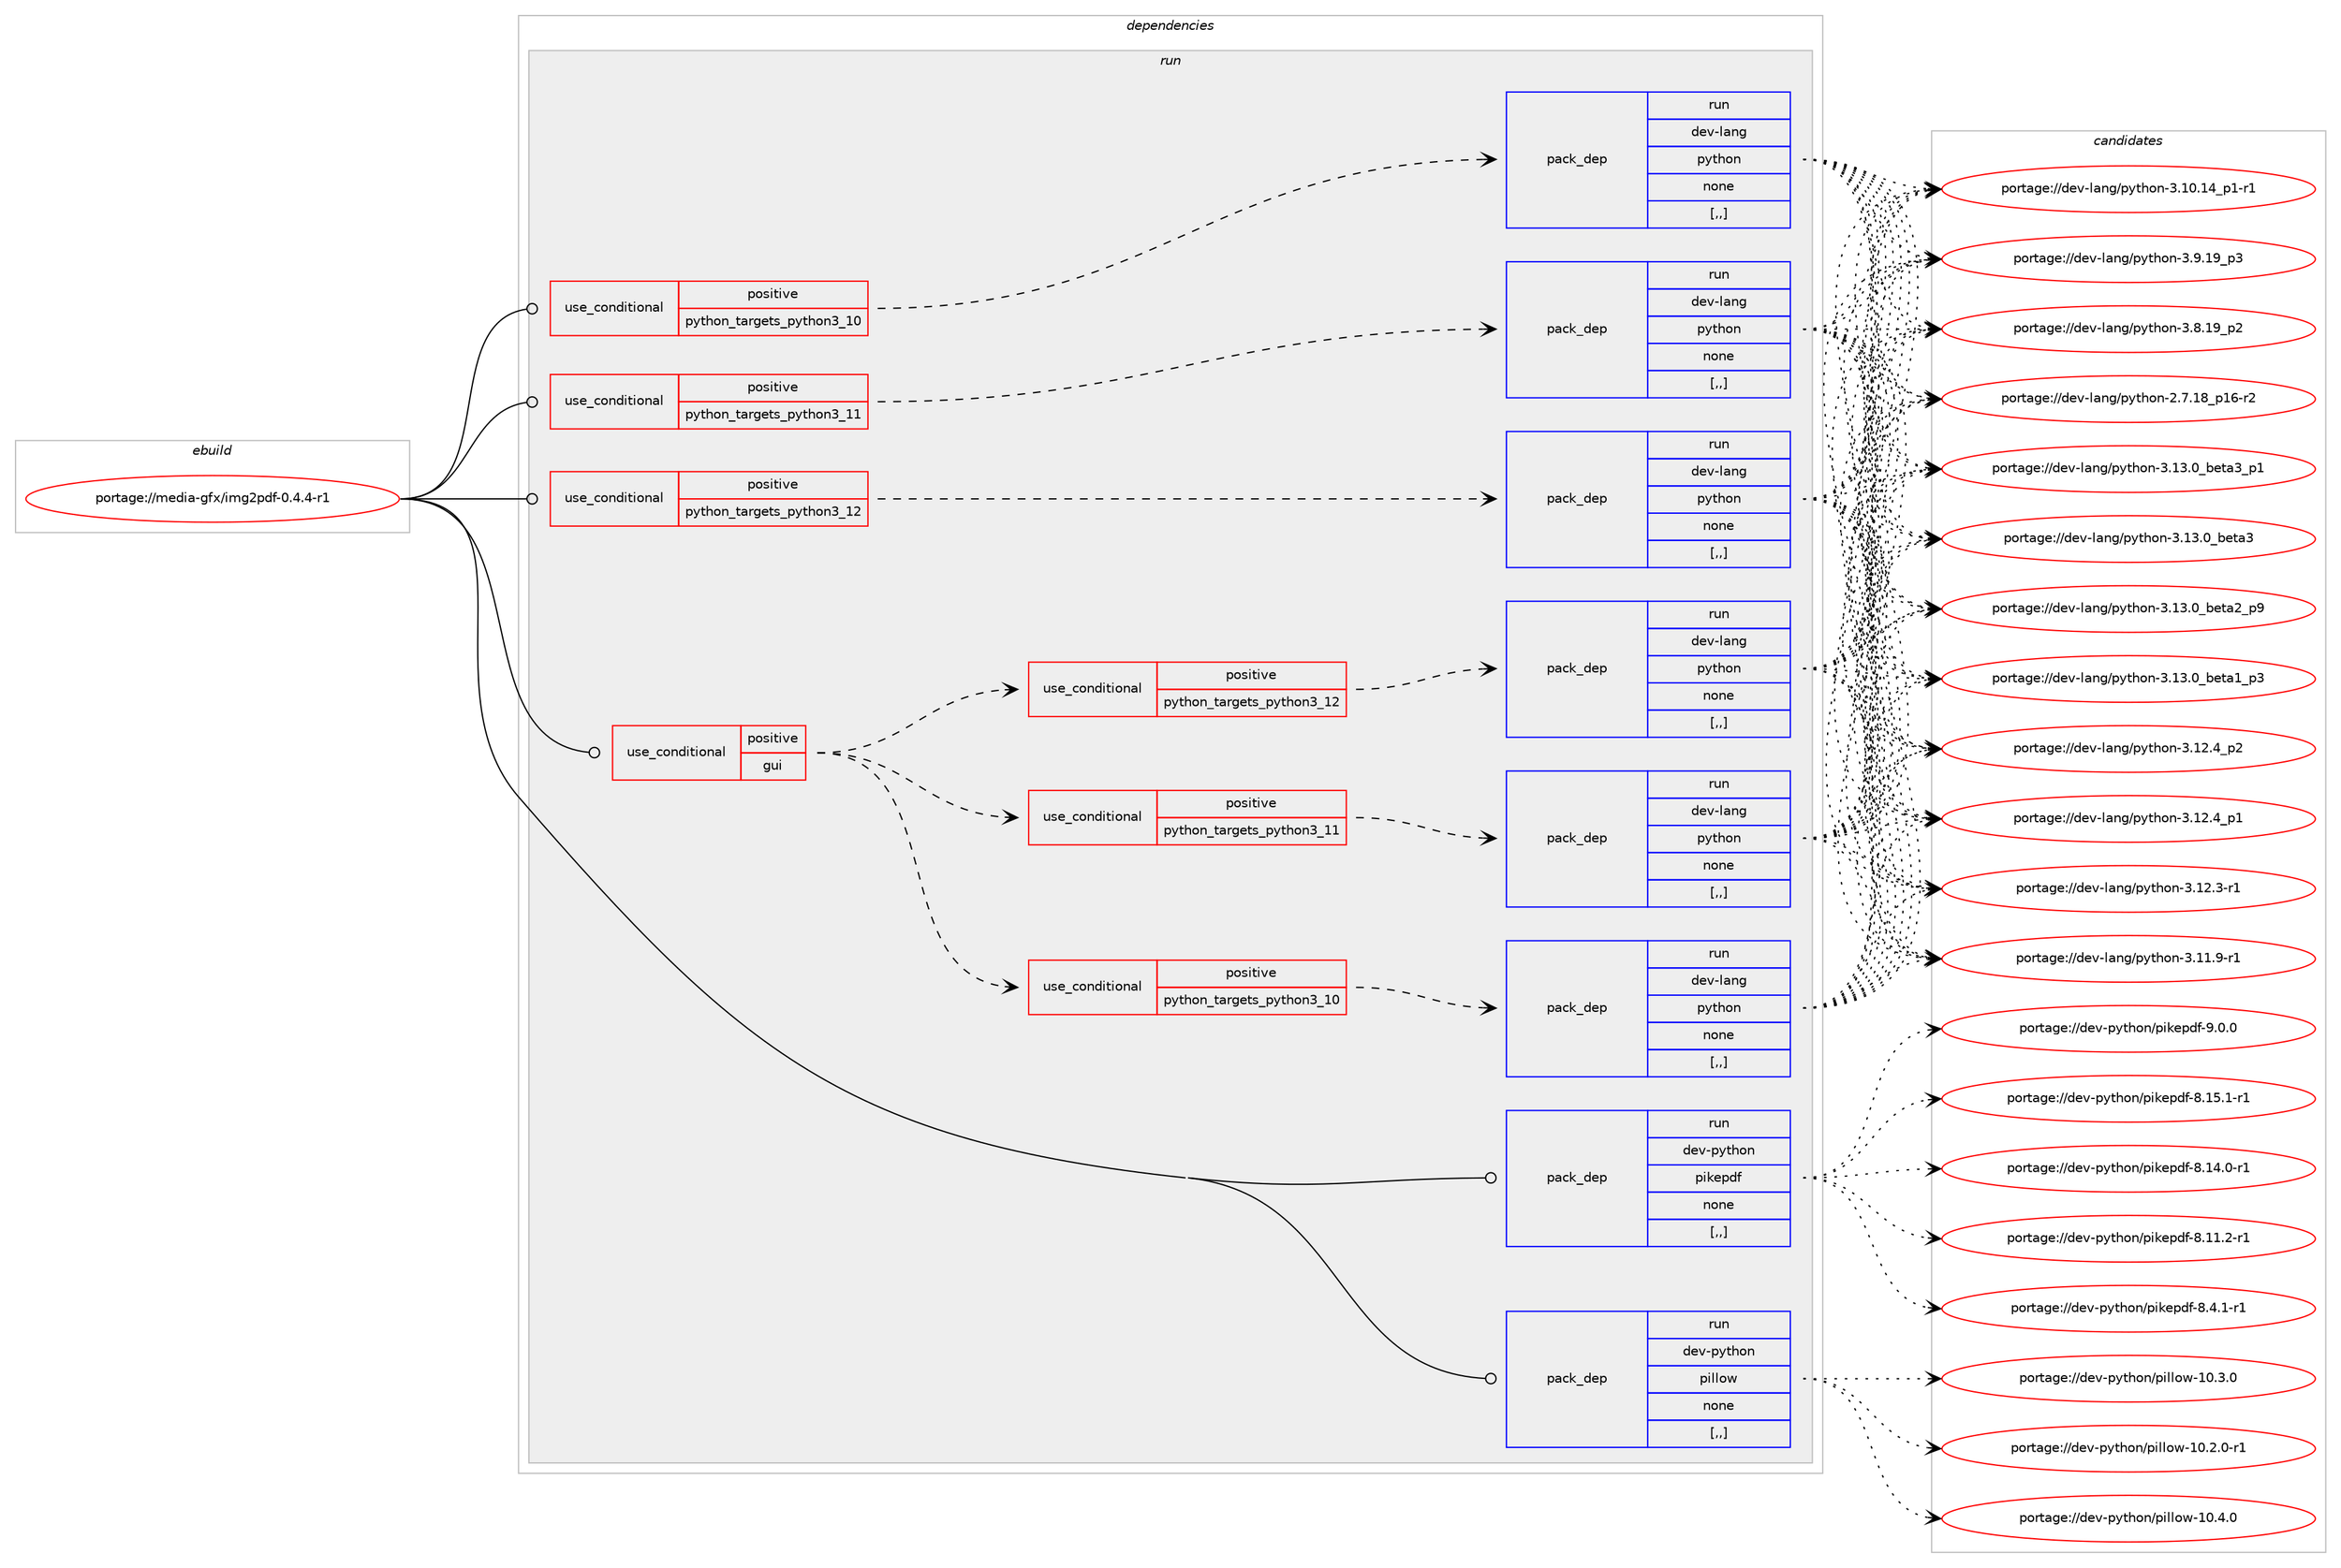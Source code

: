 digraph prolog {

# *************
# Graph options
# *************

newrank=true;
concentrate=true;
compound=true;
graph [rankdir=LR,fontname=Helvetica,fontsize=10,ranksep=1.5];#, ranksep=2.5, nodesep=0.2];
edge  [arrowhead=vee];
node  [fontname=Helvetica,fontsize=10];

# **********
# The ebuild
# **********

subgraph cluster_leftcol {
color=gray;
rank=same;
label=<<i>ebuild</i>>;
id [label="portage://media-gfx/img2pdf-0.4.4-r1", color=red, width=4, href="../media-gfx/img2pdf-0.4.4-r1.svg"];
}

# ****************
# The dependencies
# ****************

subgraph cluster_midcol {
color=gray;
label=<<i>dependencies</i>>;
subgraph cluster_compile {
fillcolor="#eeeeee";
style=filled;
label=<<i>compile</i>>;
}
subgraph cluster_compileandrun {
fillcolor="#eeeeee";
style=filled;
label=<<i>compile and run</i>>;
}
subgraph cluster_run {
fillcolor="#eeeeee";
style=filled;
label=<<i>run</i>>;
subgraph cond73044 {
dependency289365 [label=<<TABLE BORDER="0" CELLBORDER="1" CELLSPACING="0" CELLPADDING="4"><TR><TD ROWSPAN="3" CELLPADDING="10">use_conditional</TD></TR><TR><TD>positive</TD></TR><TR><TD>gui</TD></TR></TABLE>>, shape=none, color=red];
subgraph cond73045 {
dependency289366 [label=<<TABLE BORDER="0" CELLBORDER="1" CELLSPACING="0" CELLPADDING="4"><TR><TD ROWSPAN="3" CELLPADDING="10">use_conditional</TD></TR><TR><TD>positive</TD></TR><TR><TD>python_targets_python3_10</TD></TR></TABLE>>, shape=none, color=red];
subgraph pack213976 {
dependency289367 [label=<<TABLE BORDER="0" CELLBORDER="1" CELLSPACING="0" CELLPADDING="4" WIDTH="220"><TR><TD ROWSPAN="6" CELLPADDING="30">pack_dep</TD></TR><TR><TD WIDTH="110">run</TD></TR><TR><TD>dev-lang</TD></TR><TR><TD>python</TD></TR><TR><TD>none</TD></TR><TR><TD>[,,]</TD></TR></TABLE>>, shape=none, color=blue];
}
dependency289366:e -> dependency289367:w [weight=20,style="dashed",arrowhead="vee"];
}
dependency289365:e -> dependency289366:w [weight=20,style="dashed",arrowhead="vee"];
subgraph cond73046 {
dependency289368 [label=<<TABLE BORDER="0" CELLBORDER="1" CELLSPACING="0" CELLPADDING="4"><TR><TD ROWSPAN="3" CELLPADDING="10">use_conditional</TD></TR><TR><TD>positive</TD></TR><TR><TD>python_targets_python3_11</TD></TR></TABLE>>, shape=none, color=red];
subgraph pack213977 {
dependency289369 [label=<<TABLE BORDER="0" CELLBORDER="1" CELLSPACING="0" CELLPADDING="4" WIDTH="220"><TR><TD ROWSPAN="6" CELLPADDING="30">pack_dep</TD></TR><TR><TD WIDTH="110">run</TD></TR><TR><TD>dev-lang</TD></TR><TR><TD>python</TD></TR><TR><TD>none</TD></TR><TR><TD>[,,]</TD></TR></TABLE>>, shape=none, color=blue];
}
dependency289368:e -> dependency289369:w [weight=20,style="dashed",arrowhead="vee"];
}
dependency289365:e -> dependency289368:w [weight=20,style="dashed",arrowhead="vee"];
subgraph cond73047 {
dependency289370 [label=<<TABLE BORDER="0" CELLBORDER="1" CELLSPACING="0" CELLPADDING="4"><TR><TD ROWSPAN="3" CELLPADDING="10">use_conditional</TD></TR><TR><TD>positive</TD></TR><TR><TD>python_targets_python3_12</TD></TR></TABLE>>, shape=none, color=red];
subgraph pack213978 {
dependency289371 [label=<<TABLE BORDER="0" CELLBORDER="1" CELLSPACING="0" CELLPADDING="4" WIDTH="220"><TR><TD ROWSPAN="6" CELLPADDING="30">pack_dep</TD></TR><TR><TD WIDTH="110">run</TD></TR><TR><TD>dev-lang</TD></TR><TR><TD>python</TD></TR><TR><TD>none</TD></TR><TR><TD>[,,]</TD></TR></TABLE>>, shape=none, color=blue];
}
dependency289370:e -> dependency289371:w [weight=20,style="dashed",arrowhead="vee"];
}
dependency289365:e -> dependency289370:w [weight=20,style="dashed",arrowhead="vee"];
}
id:e -> dependency289365:w [weight=20,style="solid",arrowhead="odot"];
subgraph cond73048 {
dependency289372 [label=<<TABLE BORDER="0" CELLBORDER="1" CELLSPACING="0" CELLPADDING="4"><TR><TD ROWSPAN="3" CELLPADDING="10">use_conditional</TD></TR><TR><TD>positive</TD></TR><TR><TD>python_targets_python3_10</TD></TR></TABLE>>, shape=none, color=red];
subgraph pack213979 {
dependency289373 [label=<<TABLE BORDER="0" CELLBORDER="1" CELLSPACING="0" CELLPADDING="4" WIDTH="220"><TR><TD ROWSPAN="6" CELLPADDING="30">pack_dep</TD></TR><TR><TD WIDTH="110">run</TD></TR><TR><TD>dev-lang</TD></TR><TR><TD>python</TD></TR><TR><TD>none</TD></TR><TR><TD>[,,]</TD></TR></TABLE>>, shape=none, color=blue];
}
dependency289372:e -> dependency289373:w [weight=20,style="dashed",arrowhead="vee"];
}
id:e -> dependency289372:w [weight=20,style="solid",arrowhead="odot"];
subgraph cond73049 {
dependency289374 [label=<<TABLE BORDER="0" CELLBORDER="1" CELLSPACING="0" CELLPADDING="4"><TR><TD ROWSPAN="3" CELLPADDING="10">use_conditional</TD></TR><TR><TD>positive</TD></TR><TR><TD>python_targets_python3_11</TD></TR></TABLE>>, shape=none, color=red];
subgraph pack213980 {
dependency289375 [label=<<TABLE BORDER="0" CELLBORDER="1" CELLSPACING="0" CELLPADDING="4" WIDTH="220"><TR><TD ROWSPAN="6" CELLPADDING="30">pack_dep</TD></TR><TR><TD WIDTH="110">run</TD></TR><TR><TD>dev-lang</TD></TR><TR><TD>python</TD></TR><TR><TD>none</TD></TR><TR><TD>[,,]</TD></TR></TABLE>>, shape=none, color=blue];
}
dependency289374:e -> dependency289375:w [weight=20,style="dashed",arrowhead="vee"];
}
id:e -> dependency289374:w [weight=20,style="solid",arrowhead="odot"];
subgraph cond73050 {
dependency289376 [label=<<TABLE BORDER="0" CELLBORDER="1" CELLSPACING="0" CELLPADDING="4"><TR><TD ROWSPAN="3" CELLPADDING="10">use_conditional</TD></TR><TR><TD>positive</TD></TR><TR><TD>python_targets_python3_12</TD></TR></TABLE>>, shape=none, color=red];
subgraph pack213981 {
dependency289377 [label=<<TABLE BORDER="0" CELLBORDER="1" CELLSPACING="0" CELLPADDING="4" WIDTH="220"><TR><TD ROWSPAN="6" CELLPADDING="30">pack_dep</TD></TR><TR><TD WIDTH="110">run</TD></TR><TR><TD>dev-lang</TD></TR><TR><TD>python</TD></TR><TR><TD>none</TD></TR><TR><TD>[,,]</TD></TR></TABLE>>, shape=none, color=blue];
}
dependency289376:e -> dependency289377:w [weight=20,style="dashed",arrowhead="vee"];
}
id:e -> dependency289376:w [weight=20,style="solid",arrowhead="odot"];
subgraph pack213982 {
dependency289378 [label=<<TABLE BORDER="0" CELLBORDER="1" CELLSPACING="0" CELLPADDING="4" WIDTH="220"><TR><TD ROWSPAN="6" CELLPADDING="30">pack_dep</TD></TR><TR><TD WIDTH="110">run</TD></TR><TR><TD>dev-python</TD></TR><TR><TD>pikepdf</TD></TR><TR><TD>none</TD></TR><TR><TD>[,,]</TD></TR></TABLE>>, shape=none, color=blue];
}
id:e -> dependency289378:w [weight=20,style="solid",arrowhead="odot"];
subgraph pack213983 {
dependency289379 [label=<<TABLE BORDER="0" CELLBORDER="1" CELLSPACING="0" CELLPADDING="4" WIDTH="220"><TR><TD ROWSPAN="6" CELLPADDING="30">pack_dep</TD></TR><TR><TD WIDTH="110">run</TD></TR><TR><TD>dev-python</TD></TR><TR><TD>pillow</TD></TR><TR><TD>none</TD></TR><TR><TD>[,,]</TD></TR></TABLE>>, shape=none, color=blue];
}
id:e -> dependency289379:w [weight=20,style="solid",arrowhead="odot"];
}
}

# **************
# The candidates
# **************

subgraph cluster_choices {
rank=same;
color=gray;
label=<<i>candidates</i>>;

subgraph choice213976 {
color=black;
nodesep=1;
choice10010111845108971101034711212111610411111045514649514648959810111697519511249 [label="portage://dev-lang/python-3.13.0_beta3_p1", color=red, width=4,href="../dev-lang/python-3.13.0_beta3_p1.svg"];
choice1001011184510897110103471121211161041111104551464951464895981011169751 [label="portage://dev-lang/python-3.13.0_beta3", color=red, width=4,href="../dev-lang/python-3.13.0_beta3.svg"];
choice10010111845108971101034711212111610411111045514649514648959810111697509511257 [label="portage://dev-lang/python-3.13.0_beta2_p9", color=red, width=4,href="../dev-lang/python-3.13.0_beta2_p9.svg"];
choice10010111845108971101034711212111610411111045514649514648959810111697499511251 [label="portage://dev-lang/python-3.13.0_beta1_p3", color=red, width=4,href="../dev-lang/python-3.13.0_beta1_p3.svg"];
choice100101118451089711010347112121116104111110455146495046529511250 [label="portage://dev-lang/python-3.12.4_p2", color=red, width=4,href="../dev-lang/python-3.12.4_p2.svg"];
choice100101118451089711010347112121116104111110455146495046529511249 [label="portage://dev-lang/python-3.12.4_p1", color=red, width=4,href="../dev-lang/python-3.12.4_p1.svg"];
choice100101118451089711010347112121116104111110455146495046514511449 [label="portage://dev-lang/python-3.12.3-r1", color=red, width=4,href="../dev-lang/python-3.12.3-r1.svg"];
choice100101118451089711010347112121116104111110455146494946574511449 [label="portage://dev-lang/python-3.11.9-r1", color=red, width=4,href="../dev-lang/python-3.11.9-r1.svg"];
choice100101118451089711010347112121116104111110455146494846495295112494511449 [label="portage://dev-lang/python-3.10.14_p1-r1", color=red, width=4,href="../dev-lang/python-3.10.14_p1-r1.svg"];
choice100101118451089711010347112121116104111110455146574649579511251 [label="portage://dev-lang/python-3.9.19_p3", color=red, width=4,href="../dev-lang/python-3.9.19_p3.svg"];
choice100101118451089711010347112121116104111110455146564649579511250 [label="portage://dev-lang/python-3.8.19_p2", color=red, width=4,href="../dev-lang/python-3.8.19_p2.svg"];
choice100101118451089711010347112121116104111110455046554649569511249544511450 [label="portage://dev-lang/python-2.7.18_p16-r2", color=red, width=4,href="../dev-lang/python-2.7.18_p16-r2.svg"];
dependency289367:e -> choice10010111845108971101034711212111610411111045514649514648959810111697519511249:w [style=dotted,weight="100"];
dependency289367:e -> choice1001011184510897110103471121211161041111104551464951464895981011169751:w [style=dotted,weight="100"];
dependency289367:e -> choice10010111845108971101034711212111610411111045514649514648959810111697509511257:w [style=dotted,weight="100"];
dependency289367:e -> choice10010111845108971101034711212111610411111045514649514648959810111697499511251:w [style=dotted,weight="100"];
dependency289367:e -> choice100101118451089711010347112121116104111110455146495046529511250:w [style=dotted,weight="100"];
dependency289367:e -> choice100101118451089711010347112121116104111110455146495046529511249:w [style=dotted,weight="100"];
dependency289367:e -> choice100101118451089711010347112121116104111110455146495046514511449:w [style=dotted,weight="100"];
dependency289367:e -> choice100101118451089711010347112121116104111110455146494946574511449:w [style=dotted,weight="100"];
dependency289367:e -> choice100101118451089711010347112121116104111110455146494846495295112494511449:w [style=dotted,weight="100"];
dependency289367:e -> choice100101118451089711010347112121116104111110455146574649579511251:w [style=dotted,weight="100"];
dependency289367:e -> choice100101118451089711010347112121116104111110455146564649579511250:w [style=dotted,weight="100"];
dependency289367:e -> choice100101118451089711010347112121116104111110455046554649569511249544511450:w [style=dotted,weight="100"];
}
subgraph choice213977 {
color=black;
nodesep=1;
choice10010111845108971101034711212111610411111045514649514648959810111697519511249 [label="portage://dev-lang/python-3.13.0_beta3_p1", color=red, width=4,href="../dev-lang/python-3.13.0_beta3_p1.svg"];
choice1001011184510897110103471121211161041111104551464951464895981011169751 [label="portage://dev-lang/python-3.13.0_beta3", color=red, width=4,href="../dev-lang/python-3.13.0_beta3.svg"];
choice10010111845108971101034711212111610411111045514649514648959810111697509511257 [label="portage://dev-lang/python-3.13.0_beta2_p9", color=red, width=4,href="../dev-lang/python-3.13.0_beta2_p9.svg"];
choice10010111845108971101034711212111610411111045514649514648959810111697499511251 [label="portage://dev-lang/python-3.13.0_beta1_p3", color=red, width=4,href="../dev-lang/python-3.13.0_beta1_p3.svg"];
choice100101118451089711010347112121116104111110455146495046529511250 [label="portage://dev-lang/python-3.12.4_p2", color=red, width=4,href="../dev-lang/python-3.12.4_p2.svg"];
choice100101118451089711010347112121116104111110455146495046529511249 [label="portage://dev-lang/python-3.12.4_p1", color=red, width=4,href="../dev-lang/python-3.12.4_p1.svg"];
choice100101118451089711010347112121116104111110455146495046514511449 [label="portage://dev-lang/python-3.12.3-r1", color=red, width=4,href="../dev-lang/python-3.12.3-r1.svg"];
choice100101118451089711010347112121116104111110455146494946574511449 [label="portage://dev-lang/python-3.11.9-r1", color=red, width=4,href="../dev-lang/python-3.11.9-r1.svg"];
choice100101118451089711010347112121116104111110455146494846495295112494511449 [label="portage://dev-lang/python-3.10.14_p1-r1", color=red, width=4,href="../dev-lang/python-3.10.14_p1-r1.svg"];
choice100101118451089711010347112121116104111110455146574649579511251 [label="portage://dev-lang/python-3.9.19_p3", color=red, width=4,href="../dev-lang/python-3.9.19_p3.svg"];
choice100101118451089711010347112121116104111110455146564649579511250 [label="portage://dev-lang/python-3.8.19_p2", color=red, width=4,href="../dev-lang/python-3.8.19_p2.svg"];
choice100101118451089711010347112121116104111110455046554649569511249544511450 [label="portage://dev-lang/python-2.7.18_p16-r2", color=red, width=4,href="../dev-lang/python-2.7.18_p16-r2.svg"];
dependency289369:e -> choice10010111845108971101034711212111610411111045514649514648959810111697519511249:w [style=dotted,weight="100"];
dependency289369:e -> choice1001011184510897110103471121211161041111104551464951464895981011169751:w [style=dotted,weight="100"];
dependency289369:e -> choice10010111845108971101034711212111610411111045514649514648959810111697509511257:w [style=dotted,weight="100"];
dependency289369:e -> choice10010111845108971101034711212111610411111045514649514648959810111697499511251:w [style=dotted,weight="100"];
dependency289369:e -> choice100101118451089711010347112121116104111110455146495046529511250:w [style=dotted,weight="100"];
dependency289369:e -> choice100101118451089711010347112121116104111110455146495046529511249:w [style=dotted,weight="100"];
dependency289369:e -> choice100101118451089711010347112121116104111110455146495046514511449:w [style=dotted,weight="100"];
dependency289369:e -> choice100101118451089711010347112121116104111110455146494946574511449:w [style=dotted,weight="100"];
dependency289369:e -> choice100101118451089711010347112121116104111110455146494846495295112494511449:w [style=dotted,weight="100"];
dependency289369:e -> choice100101118451089711010347112121116104111110455146574649579511251:w [style=dotted,weight="100"];
dependency289369:e -> choice100101118451089711010347112121116104111110455146564649579511250:w [style=dotted,weight="100"];
dependency289369:e -> choice100101118451089711010347112121116104111110455046554649569511249544511450:w [style=dotted,weight="100"];
}
subgraph choice213978 {
color=black;
nodesep=1;
choice10010111845108971101034711212111610411111045514649514648959810111697519511249 [label="portage://dev-lang/python-3.13.0_beta3_p1", color=red, width=4,href="../dev-lang/python-3.13.0_beta3_p1.svg"];
choice1001011184510897110103471121211161041111104551464951464895981011169751 [label="portage://dev-lang/python-3.13.0_beta3", color=red, width=4,href="../dev-lang/python-3.13.0_beta3.svg"];
choice10010111845108971101034711212111610411111045514649514648959810111697509511257 [label="portage://dev-lang/python-3.13.0_beta2_p9", color=red, width=4,href="../dev-lang/python-3.13.0_beta2_p9.svg"];
choice10010111845108971101034711212111610411111045514649514648959810111697499511251 [label="portage://dev-lang/python-3.13.0_beta1_p3", color=red, width=4,href="../dev-lang/python-3.13.0_beta1_p3.svg"];
choice100101118451089711010347112121116104111110455146495046529511250 [label="portage://dev-lang/python-3.12.4_p2", color=red, width=4,href="../dev-lang/python-3.12.4_p2.svg"];
choice100101118451089711010347112121116104111110455146495046529511249 [label="portage://dev-lang/python-3.12.4_p1", color=red, width=4,href="../dev-lang/python-3.12.4_p1.svg"];
choice100101118451089711010347112121116104111110455146495046514511449 [label="portage://dev-lang/python-3.12.3-r1", color=red, width=4,href="../dev-lang/python-3.12.3-r1.svg"];
choice100101118451089711010347112121116104111110455146494946574511449 [label="portage://dev-lang/python-3.11.9-r1", color=red, width=4,href="../dev-lang/python-3.11.9-r1.svg"];
choice100101118451089711010347112121116104111110455146494846495295112494511449 [label="portage://dev-lang/python-3.10.14_p1-r1", color=red, width=4,href="../dev-lang/python-3.10.14_p1-r1.svg"];
choice100101118451089711010347112121116104111110455146574649579511251 [label="portage://dev-lang/python-3.9.19_p3", color=red, width=4,href="../dev-lang/python-3.9.19_p3.svg"];
choice100101118451089711010347112121116104111110455146564649579511250 [label="portage://dev-lang/python-3.8.19_p2", color=red, width=4,href="../dev-lang/python-3.8.19_p2.svg"];
choice100101118451089711010347112121116104111110455046554649569511249544511450 [label="portage://dev-lang/python-2.7.18_p16-r2", color=red, width=4,href="../dev-lang/python-2.7.18_p16-r2.svg"];
dependency289371:e -> choice10010111845108971101034711212111610411111045514649514648959810111697519511249:w [style=dotted,weight="100"];
dependency289371:e -> choice1001011184510897110103471121211161041111104551464951464895981011169751:w [style=dotted,weight="100"];
dependency289371:e -> choice10010111845108971101034711212111610411111045514649514648959810111697509511257:w [style=dotted,weight="100"];
dependency289371:e -> choice10010111845108971101034711212111610411111045514649514648959810111697499511251:w [style=dotted,weight="100"];
dependency289371:e -> choice100101118451089711010347112121116104111110455146495046529511250:w [style=dotted,weight="100"];
dependency289371:e -> choice100101118451089711010347112121116104111110455146495046529511249:w [style=dotted,weight="100"];
dependency289371:e -> choice100101118451089711010347112121116104111110455146495046514511449:w [style=dotted,weight="100"];
dependency289371:e -> choice100101118451089711010347112121116104111110455146494946574511449:w [style=dotted,weight="100"];
dependency289371:e -> choice100101118451089711010347112121116104111110455146494846495295112494511449:w [style=dotted,weight="100"];
dependency289371:e -> choice100101118451089711010347112121116104111110455146574649579511251:w [style=dotted,weight="100"];
dependency289371:e -> choice100101118451089711010347112121116104111110455146564649579511250:w [style=dotted,weight="100"];
dependency289371:e -> choice100101118451089711010347112121116104111110455046554649569511249544511450:w [style=dotted,weight="100"];
}
subgraph choice213979 {
color=black;
nodesep=1;
choice10010111845108971101034711212111610411111045514649514648959810111697519511249 [label="portage://dev-lang/python-3.13.0_beta3_p1", color=red, width=4,href="../dev-lang/python-3.13.0_beta3_p1.svg"];
choice1001011184510897110103471121211161041111104551464951464895981011169751 [label="portage://dev-lang/python-3.13.0_beta3", color=red, width=4,href="../dev-lang/python-3.13.0_beta3.svg"];
choice10010111845108971101034711212111610411111045514649514648959810111697509511257 [label="portage://dev-lang/python-3.13.0_beta2_p9", color=red, width=4,href="../dev-lang/python-3.13.0_beta2_p9.svg"];
choice10010111845108971101034711212111610411111045514649514648959810111697499511251 [label="portage://dev-lang/python-3.13.0_beta1_p3", color=red, width=4,href="../dev-lang/python-3.13.0_beta1_p3.svg"];
choice100101118451089711010347112121116104111110455146495046529511250 [label="portage://dev-lang/python-3.12.4_p2", color=red, width=4,href="../dev-lang/python-3.12.4_p2.svg"];
choice100101118451089711010347112121116104111110455146495046529511249 [label="portage://dev-lang/python-3.12.4_p1", color=red, width=4,href="../dev-lang/python-3.12.4_p1.svg"];
choice100101118451089711010347112121116104111110455146495046514511449 [label="portage://dev-lang/python-3.12.3-r1", color=red, width=4,href="../dev-lang/python-3.12.3-r1.svg"];
choice100101118451089711010347112121116104111110455146494946574511449 [label="portage://dev-lang/python-3.11.9-r1", color=red, width=4,href="../dev-lang/python-3.11.9-r1.svg"];
choice100101118451089711010347112121116104111110455146494846495295112494511449 [label="portage://dev-lang/python-3.10.14_p1-r1", color=red, width=4,href="../dev-lang/python-3.10.14_p1-r1.svg"];
choice100101118451089711010347112121116104111110455146574649579511251 [label="portage://dev-lang/python-3.9.19_p3", color=red, width=4,href="../dev-lang/python-3.9.19_p3.svg"];
choice100101118451089711010347112121116104111110455146564649579511250 [label="portage://dev-lang/python-3.8.19_p2", color=red, width=4,href="../dev-lang/python-3.8.19_p2.svg"];
choice100101118451089711010347112121116104111110455046554649569511249544511450 [label="portage://dev-lang/python-2.7.18_p16-r2", color=red, width=4,href="../dev-lang/python-2.7.18_p16-r2.svg"];
dependency289373:e -> choice10010111845108971101034711212111610411111045514649514648959810111697519511249:w [style=dotted,weight="100"];
dependency289373:e -> choice1001011184510897110103471121211161041111104551464951464895981011169751:w [style=dotted,weight="100"];
dependency289373:e -> choice10010111845108971101034711212111610411111045514649514648959810111697509511257:w [style=dotted,weight="100"];
dependency289373:e -> choice10010111845108971101034711212111610411111045514649514648959810111697499511251:w [style=dotted,weight="100"];
dependency289373:e -> choice100101118451089711010347112121116104111110455146495046529511250:w [style=dotted,weight="100"];
dependency289373:e -> choice100101118451089711010347112121116104111110455146495046529511249:w [style=dotted,weight="100"];
dependency289373:e -> choice100101118451089711010347112121116104111110455146495046514511449:w [style=dotted,weight="100"];
dependency289373:e -> choice100101118451089711010347112121116104111110455146494946574511449:w [style=dotted,weight="100"];
dependency289373:e -> choice100101118451089711010347112121116104111110455146494846495295112494511449:w [style=dotted,weight="100"];
dependency289373:e -> choice100101118451089711010347112121116104111110455146574649579511251:w [style=dotted,weight="100"];
dependency289373:e -> choice100101118451089711010347112121116104111110455146564649579511250:w [style=dotted,weight="100"];
dependency289373:e -> choice100101118451089711010347112121116104111110455046554649569511249544511450:w [style=dotted,weight="100"];
}
subgraph choice213980 {
color=black;
nodesep=1;
choice10010111845108971101034711212111610411111045514649514648959810111697519511249 [label="portage://dev-lang/python-3.13.0_beta3_p1", color=red, width=4,href="../dev-lang/python-3.13.0_beta3_p1.svg"];
choice1001011184510897110103471121211161041111104551464951464895981011169751 [label="portage://dev-lang/python-3.13.0_beta3", color=red, width=4,href="../dev-lang/python-3.13.0_beta3.svg"];
choice10010111845108971101034711212111610411111045514649514648959810111697509511257 [label="portage://dev-lang/python-3.13.0_beta2_p9", color=red, width=4,href="../dev-lang/python-3.13.0_beta2_p9.svg"];
choice10010111845108971101034711212111610411111045514649514648959810111697499511251 [label="portage://dev-lang/python-3.13.0_beta1_p3", color=red, width=4,href="../dev-lang/python-3.13.0_beta1_p3.svg"];
choice100101118451089711010347112121116104111110455146495046529511250 [label="portage://dev-lang/python-3.12.4_p2", color=red, width=4,href="../dev-lang/python-3.12.4_p2.svg"];
choice100101118451089711010347112121116104111110455146495046529511249 [label="portage://dev-lang/python-3.12.4_p1", color=red, width=4,href="../dev-lang/python-3.12.4_p1.svg"];
choice100101118451089711010347112121116104111110455146495046514511449 [label="portage://dev-lang/python-3.12.3-r1", color=red, width=4,href="../dev-lang/python-3.12.3-r1.svg"];
choice100101118451089711010347112121116104111110455146494946574511449 [label="portage://dev-lang/python-3.11.9-r1", color=red, width=4,href="../dev-lang/python-3.11.9-r1.svg"];
choice100101118451089711010347112121116104111110455146494846495295112494511449 [label="portage://dev-lang/python-3.10.14_p1-r1", color=red, width=4,href="../dev-lang/python-3.10.14_p1-r1.svg"];
choice100101118451089711010347112121116104111110455146574649579511251 [label="portage://dev-lang/python-3.9.19_p3", color=red, width=4,href="../dev-lang/python-3.9.19_p3.svg"];
choice100101118451089711010347112121116104111110455146564649579511250 [label="portage://dev-lang/python-3.8.19_p2", color=red, width=4,href="../dev-lang/python-3.8.19_p2.svg"];
choice100101118451089711010347112121116104111110455046554649569511249544511450 [label="portage://dev-lang/python-2.7.18_p16-r2", color=red, width=4,href="../dev-lang/python-2.7.18_p16-r2.svg"];
dependency289375:e -> choice10010111845108971101034711212111610411111045514649514648959810111697519511249:w [style=dotted,weight="100"];
dependency289375:e -> choice1001011184510897110103471121211161041111104551464951464895981011169751:w [style=dotted,weight="100"];
dependency289375:e -> choice10010111845108971101034711212111610411111045514649514648959810111697509511257:w [style=dotted,weight="100"];
dependency289375:e -> choice10010111845108971101034711212111610411111045514649514648959810111697499511251:w [style=dotted,weight="100"];
dependency289375:e -> choice100101118451089711010347112121116104111110455146495046529511250:w [style=dotted,weight="100"];
dependency289375:e -> choice100101118451089711010347112121116104111110455146495046529511249:w [style=dotted,weight="100"];
dependency289375:e -> choice100101118451089711010347112121116104111110455146495046514511449:w [style=dotted,weight="100"];
dependency289375:e -> choice100101118451089711010347112121116104111110455146494946574511449:w [style=dotted,weight="100"];
dependency289375:e -> choice100101118451089711010347112121116104111110455146494846495295112494511449:w [style=dotted,weight="100"];
dependency289375:e -> choice100101118451089711010347112121116104111110455146574649579511251:w [style=dotted,weight="100"];
dependency289375:e -> choice100101118451089711010347112121116104111110455146564649579511250:w [style=dotted,weight="100"];
dependency289375:e -> choice100101118451089711010347112121116104111110455046554649569511249544511450:w [style=dotted,weight="100"];
}
subgraph choice213981 {
color=black;
nodesep=1;
choice10010111845108971101034711212111610411111045514649514648959810111697519511249 [label="portage://dev-lang/python-3.13.0_beta3_p1", color=red, width=4,href="../dev-lang/python-3.13.0_beta3_p1.svg"];
choice1001011184510897110103471121211161041111104551464951464895981011169751 [label="portage://dev-lang/python-3.13.0_beta3", color=red, width=4,href="../dev-lang/python-3.13.0_beta3.svg"];
choice10010111845108971101034711212111610411111045514649514648959810111697509511257 [label="portage://dev-lang/python-3.13.0_beta2_p9", color=red, width=4,href="../dev-lang/python-3.13.0_beta2_p9.svg"];
choice10010111845108971101034711212111610411111045514649514648959810111697499511251 [label="portage://dev-lang/python-3.13.0_beta1_p3", color=red, width=4,href="../dev-lang/python-3.13.0_beta1_p3.svg"];
choice100101118451089711010347112121116104111110455146495046529511250 [label="portage://dev-lang/python-3.12.4_p2", color=red, width=4,href="../dev-lang/python-3.12.4_p2.svg"];
choice100101118451089711010347112121116104111110455146495046529511249 [label="portage://dev-lang/python-3.12.4_p1", color=red, width=4,href="../dev-lang/python-3.12.4_p1.svg"];
choice100101118451089711010347112121116104111110455146495046514511449 [label="portage://dev-lang/python-3.12.3-r1", color=red, width=4,href="../dev-lang/python-3.12.3-r1.svg"];
choice100101118451089711010347112121116104111110455146494946574511449 [label="portage://dev-lang/python-3.11.9-r1", color=red, width=4,href="../dev-lang/python-3.11.9-r1.svg"];
choice100101118451089711010347112121116104111110455146494846495295112494511449 [label="portage://dev-lang/python-3.10.14_p1-r1", color=red, width=4,href="../dev-lang/python-3.10.14_p1-r1.svg"];
choice100101118451089711010347112121116104111110455146574649579511251 [label="portage://dev-lang/python-3.9.19_p3", color=red, width=4,href="../dev-lang/python-3.9.19_p3.svg"];
choice100101118451089711010347112121116104111110455146564649579511250 [label="portage://dev-lang/python-3.8.19_p2", color=red, width=4,href="../dev-lang/python-3.8.19_p2.svg"];
choice100101118451089711010347112121116104111110455046554649569511249544511450 [label="portage://dev-lang/python-2.7.18_p16-r2", color=red, width=4,href="../dev-lang/python-2.7.18_p16-r2.svg"];
dependency289377:e -> choice10010111845108971101034711212111610411111045514649514648959810111697519511249:w [style=dotted,weight="100"];
dependency289377:e -> choice1001011184510897110103471121211161041111104551464951464895981011169751:w [style=dotted,weight="100"];
dependency289377:e -> choice10010111845108971101034711212111610411111045514649514648959810111697509511257:w [style=dotted,weight="100"];
dependency289377:e -> choice10010111845108971101034711212111610411111045514649514648959810111697499511251:w [style=dotted,weight="100"];
dependency289377:e -> choice100101118451089711010347112121116104111110455146495046529511250:w [style=dotted,weight="100"];
dependency289377:e -> choice100101118451089711010347112121116104111110455146495046529511249:w [style=dotted,weight="100"];
dependency289377:e -> choice100101118451089711010347112121116104111110455146495046514511449:w [style=dotted,weight="100"];
dependency289377:e -> choice100101118451089711010347112121116104111110455146494946574511449:w [style=dotted,weight="100"];
dependency289377:e -> choice100101118451089711010347112121116104111110455146494846495295112494511449:w [style=dotted,weight="100"];
dependency289377:e -> choice100101118451089711010347112121116104111110455146574649579511251:w [style=dotted,weight="100"];
dependency289377:e -> choice100101118451089711010347112121116104111110455146564649579511250:w [style=dotted,weight="100"];
dependency289377:e -> choice100101118451089711010347112121116104111110455046554649569511249544511450:w [style=dotted,weight="100"];
}
subgraph choice213982 {
color=black;
nodesep=1;
choice1001011184511212111610411111047112105107101112100102455746484648 [label="portage://dev-python/pikepdf-9.0.0", color=red, width=4,href="../dev-python/pikepdf-9.0.0.svg"];
choice1001011184511212111610411111047112105107101112100102455646495346494511449 [label="portage://dev-python/pikepdf-8.15.1-r1", color=red, width=4,href="../dev-python/pikepdf-8.15.1-r1.svg"];
choice1001011184511212111610411111047112105107101112100102455646495246484511449 [label="portage://dev-python/pikepdf-8.14.0-r1", color=red, width=4,href="../dev-python/pikepdf-8.14.0-r1.svg"];
choice1001011184511212111610411111047112105107101112100102455646494946504511449 [label="portage://dev-python/pikepdf-8.11.2-r1", color=red, width=4,href="../dev-python/pikepdf-8.11.2-r1.svg"];
choice10010111845112121116104111110471121051071011121001024556465246494511449 [label="portage://dev-python/pikepdf-8.4.1-r1", color=red, width=4,href="../dev-python/pikepdf-8.4.1-r1.svg"];
dependency289378:e -> choice1001011184511212111610411111047112105107101112100102455746484648:w [style=dotted,weight="100"];
dependency289378:e -> choice1001011184511212111610411111047112105107101112100102455646495346494511449:w [style=dotted,weight="100"];
dependency289378:e -> choice1001011184511212111610411111047112105107101112100102455646495246484511449:w [style=dotted,weight="100"];
dependency289378:e -> choice1001011184511212111610411111047112105107101112100102455646494946504511449:w [style=dotted,weight="100"];
dependency289378:e -> choice10010111845112121116104111110471121051071011121001024556465246494511449:w [style=dotted,weight="100"];
}
subgraph choice213983 {
color=black;
nodesep=1;
choice100101118451121211161041111104711210510810811111945494846524648 [label="portage://dev-python/pillow-10.4.0", color=red, width=4,href="../dev-python/pillow-10.4.0.svg"];
choice100101118451121211161041111104711210510810811111945494846514648 [label="portage://dev-python/pillow-10.3.0", color=red, width=4,href="../dev-python/pillow-10.3.0.svg"];
choice1001011184511212111610411111047112105108108111119454948465046484511449 [label="portage://dev-python/pillow-10.2.0-r1", color=red, width=4,href="../dev-python/pillow-10.2.0-r1.svg"];
dependency289379:e -> choice100101118451121211161041111104711210510810811111945494846524648:w [style=dotted,weight="100"];
dependency289379:e -> choice100101118451121211161041111104711210510810811111945494846514648:w [style=dotted,weight="100"];
dependency289379:e -> choice1001011184511212111610411111047112105108108111119454948465046484511449:w [style=dotted,weight="100"];
}
}

}
